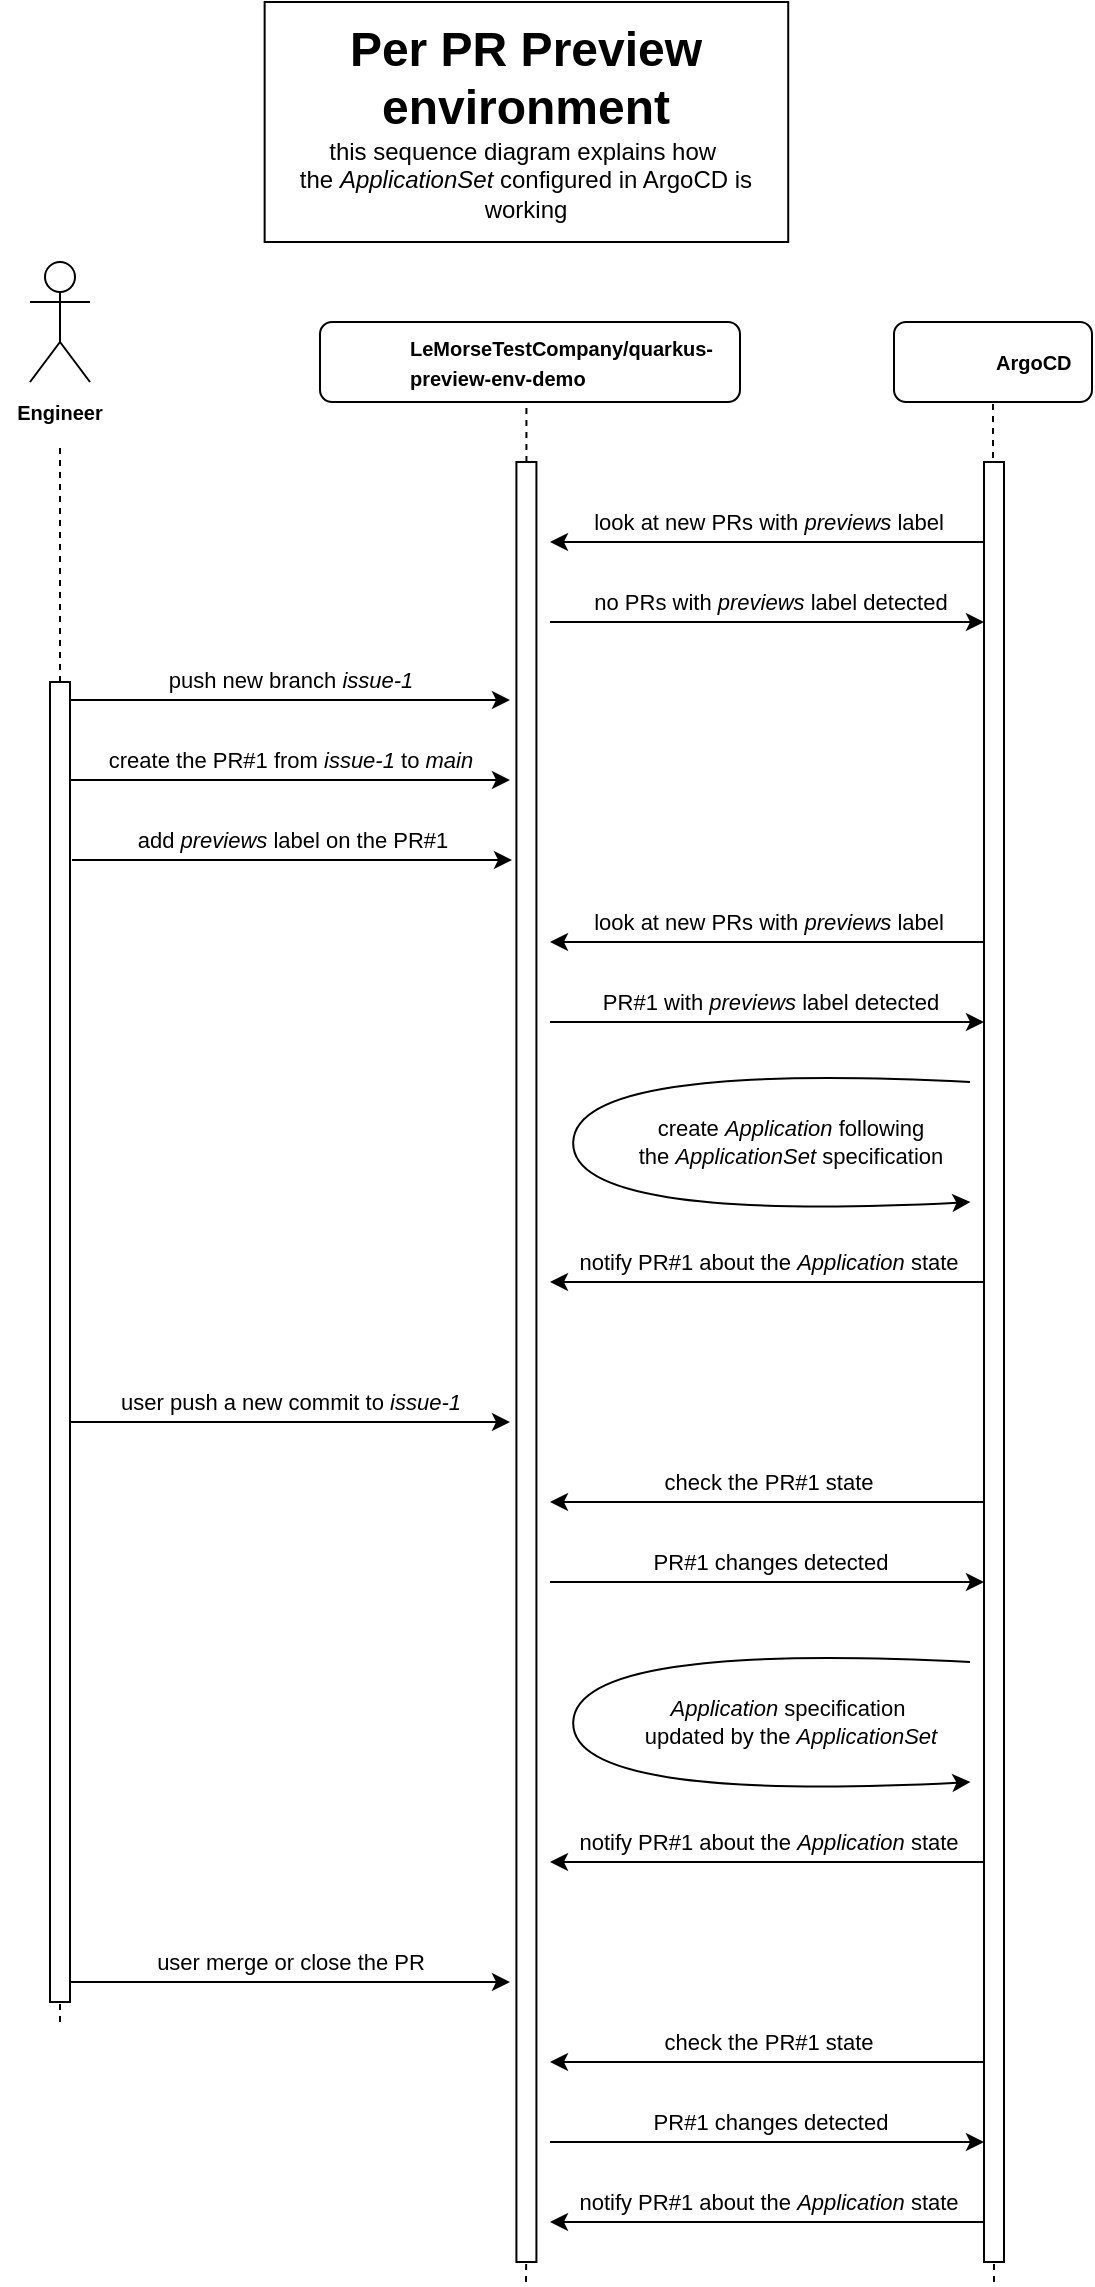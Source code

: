 <mxfile version="24.6.4" type="device">
  <diagram name="Page-1" id="2YBvvXClWsGukQMizWep">
    <mxGraphModel dx="1544" dy="1708" grid="1" gridSize="10" guides="1" tooltips="1" connect="1" arrows="1" fold="1" page="1" pageScale="1" pageWidth="850" pageHeight="1100" math="0" shadow="0">
      <root>
        <mxCell id="0" />
        <mxCell id="1" parent="0" />
        <mxCell id="54l0Yf5PFikX4ML4Pk6u-1" value="" style="endArrow=none;dashed=1;html=1;rounded=0;entryX=0.5;entryY=1;entryDx=0;entryDy=0;" parent="1" target="vBZYP0zTLO_HcX8z-dqD-3" edge="1">
          <mxGeometry width="50" height="50" relative="1" as="geometry">
            <mxPoint x="-41.786" y="120" as="sourcePoint" />
            <mxPoint x="150" y="250" as="targetPoint" />
          </mxGeometry>
        </mxCell>
        <mxCell id="vBZYP0zTLO_HcX8z-dqD-6" value="" style="group" parent="1" vertex="1" connectable="0">
          <mxGeometry x="-145" y="50" width="210" height="40" as="geometry" />
        </mxCell>
        <mxCell id="vBZYP0zTLO_HcX8z-dqD-4" value="" style="rounded=1;whiteSpace=wrap;html=1;" parent="vBZYP0zTLO_HcX8z-dqD-6" vertex="1">
          <mxGeometry width="210" height="40" as="geometry" />
        </mxCell>
        <mxCell id="vBZYP0zTLO_HcX8z-dqD-2" value="" style="shape=image;verticalLabelPosition=bottom;labelBackgroundColor=default;verticalAlign=top;aspect=fixed;imageAspect=0;image=https://cdn-icons-png.flaticon.com/512/25/25231.png;" parent="vBZYP0zTLO_HcX8z-dqD-6" vertex="1">
          <mxGeometry x="8.5" y="10" width="21" height="21" as="geometry" />
        </mxCell>
        <mxCell id="vBZYP0zTLO_HcX8z-dqD-3" value="&lt;b&gt;&lt;font style=&quot;font-size: 10px;&quot;&gt;LeMorseTestCompany/quarkus-preview-env-demo&lt;/font&gt;&lt;/b&gt;" style="text;html=1;align=left;verticalAlign=middle;whiteSpace=wrap;rounded=0;" parent="vBZYP0zTLO_HcX8z-dqD-6" vertex="1">
          <mxGeometry x="42.5" y="5.25" width="121.429" height="28.75" as="geometry" />
        </mxCell>
        <mxCell id="54l0Yf5PFikX4ML4Pk6u-6" value="" style="endArrow=none;dashed=1;html=1;rounded=0;entryX=0.5;entryY=1;entryDx=0;entryDy=0;" parent="1" target="54l0Yf5PFikX4ML4Pk6u-8" edge="1">
          <mxGeometry width="50" height="50" relative="1" as="geometry">
            <mxPoint x="192" y="1030" as="sourcePoint" />
            <mxPoint x="437" y="250" as="targetPoint" />
          </mxGeometry>
        </mxCell>
        <mxCell id="54l0Yf5PFikX4ML4Pk6u-7" value="" style="group" parent="1" vertex="1" connectable="0">
          <mxGeometry x="142" y="50" width="99" height="40" as="geometry" />
        </mxCell>
        <mxCell id="54l0Yf5PFikX4ML4Pk6u-8" value="" style="rounded=1;whiteSpace=wrap;html=1;" parent="54l0Yf5PFikX4ML4Pk6u-7" vertex="1">
          <mxGeometry width="99" height="40" as="geometry" />
        </mxCell>
        <mxCell id="54l0Yf5PFikX4ML4Pk6u-10" value="&lt;b&gt;&lt;font style=&quot;font-size: 10px;&quot;&gt;ArgoCD&lt;/font&gt;&lt;/b&gt;" style="text;html=1;align=left;verticalAlign=middle;whiteSpace=wrap;rounded=0;" parent="54l0Yf5PFikX4ML4Pk6u-7" vertex="1">
          <mxGeometry x="49" y="5.63" width="39.96" height="28.75" as="geometry" />
        </mxCell>
        <mxCell id="54l0Yf5PFikX4ML4Pk6u-4" value="" style="shape=image;verticalLabelPosition=bottom;labelBackgroundColor=default;verticalAlign=top;aspect=fixed;imageAspect=0;image=https://miro.medium.com/v2/resize:fit:1400/1*An25ihShzJkhL3jAwUaWfg.png;imageBorder=none;" parent="54l0Yf5PFikX4ML4Pk6u-7" vertex="1">
          <mxGeometry x="4.243" y="5.248" width="30" height="30" as="geometry" />
        </mxCell>
        <mxCell id="aM9ryv3xv72pqoxQDRHE-6" value="" style="html=1;points=[];perimeter=orthogonalPerimeter;outlineConnect=0;targetShapes=umlLifeline;portConstraint=eastwest;newEdgeStyle={&quot;edgeStyle&quot;:&quot;elbowEdgeStyle&quot;,&quot;elbow&quot;:&quot;vertical&quot;,&quot;curved&quot;:0,&quot;rounded&quot;:0};" parent="1" vertex="1">
          <mxGeometry x="187" y="120" width="10" height="900" as="geometry" />
        </mxCell>
        <mxCell id="54l0Yf5PFikX4ML4Pk6u-11" value="" style="shape=umlActor;verticalLabelPosition=bottom;verticalAlign=top;html=1;outlineConnect=0;" parent="1" vertex="1">
          <mxGeometry x="-290" y="20" width="30" height="60" as="geometry" />
        </mxCell>
        <mxCell id="54l0Yf5PFikX4ML4Pk6u-21" value="" style="endArrow=none;dashed=1;html=1;rounded=0;entryX=0.5;entryY=1;entryDx=0;entryDy=0;" parent="1" source="54l0Yf5PFikX4ML4Pk6u-25" target="54l0Yf5PFikX4ML4Pk6u-22" edge="1">
          <mxGeometry width="50" height="50" relative="1" as="geometry">
            <mxPoint x="-275" y="370" as="sourcePoint" />
            <mxPoint x="-32" y="94" as="targetPoint" />
          </mxGeometry>
        </mxCell>
        <mxCell id="54l0Yf5PFikX4ML4Pk6u-22" value="Engineer" style="text;html=1;align=center;verticalAlign=middle;whiteSpace=wrap;rounded=0;fontSize=10;fontStyle=1" parent="1" vertex="1">
          <mxGeometry x="-305" y="80" width="60" height="30" as="geometry" />
        </mxCell>
        <mxCell id="54l0Yf5PFikX4ML4Pk6u-26" value="" style="endArrow=none;dashed=1;html=1;rounded=0;entryX=0.5;entryY=1;entryDx=0;entryDy=0;" parent="1" target="54l0Yf5PFikX4ML4Pk6u-25" edge="1">
          <mxGeometry width="50" height="50" relative="1" as="geometry">
            <mxPoint x="-275" y="900" as="sourcePoint" />
            <mxPoint x="-275" y="110" as="targetPoint" />
          </mxGeometry>
        </mxCell>
        <mxCell id="54l0Yf5PFikX4ML4Pk6u-25" value="" style="html=1;points=[];perimeter=orthogonalPerimeter;outlineConnect=0;targetShapes=umlLifeline;portConstraint=eastwest;newEdgeStyle={&quot;edgeStyle&quot;:&quot;elbowEdgeStyle&quot;,&quot;elbow&quot;:&quot;vertical&quot;,&quot;curved&quot;:0,&quot;rounded&quot;:0};" parent="1" vertex="1">
          <mxGeometry x="-280" y="230" width="10" height="660" as="geometry" />
        </mxCell>
        <mxCell id="54l0Yf5PFikX4ML4Pk6u-27" value="" style="endArrow=none;dashed=1;html=1;rounded=0;entryX=0.5;entryY=1;entryDx=0;entryDy=0;" parent="1" source="54l0Yf5PFikX4ML4Pk6u-35" edge="1">
          <mxGeometry width="50" height="50" relative="1" as="geometry">
            <mxPoint x="-40" y="960" as="sourcePoint" />
            <mxPoint x="-42" y="310" as="targetPoint" />
          </mxGeometry>
        </mxCell>
        <mxCell id="54l0Yf5PFikX4ML4Pk6u-28" value="push new branch &lt;i&gt;issue-1&lt;/i&gt;" style="endArrow=classic;html=1;rounded=0;" parent="1" edge="1">
          <mxGeometry y="10" width="50" height="50" relative="1" as="geometry">
            <mxPoint x="-270" y="239" as="sourcePoint" />
            <mxPoint x="-50" y="239" as="targetPoint" />
            <mxPoint as="offset" />
          </mxGeometry>
        </mxCell>
        <mxCell id="54l0Yf5PFikX4ML4Pk6u-29" value="create the PR#1 from &lt;i&gt;issue-1&lt;/i&gt;&amp;nbsp;to &lt;i&gt;main&lt;/i&gt;" style="endArrow=classic;html=1;rounded=0;" parent="1" edge="1">
          <mxGeometry y="10" width="50" height="50" relative="1" as="geometry">
            <mxPoint x="-270" y="279" as="sourcePoint" />
            <mxPoint x="-50" y="279" as="targetPoint" />
            <mxPoint as="offset" />
          </mxGeometry>
        </mxCell>
        <mxCell id="54l0Yf5PFikX4ML4Pk6u-30" value="add &lt;i&gt;previews&lt;/i&gt;&amp;nbsp;label on the PR#1" style="endArrow=classic;html=1;rounded=0;" parent="1" edge="1">
          <mxGeometry y="10" width="50" height="50" relative="1" as="geometry">
            <mxPoint x="-269" y="319" as="sourcePoint" />
            <mxPoint x="-49" y="319" as="targetPoint" />
            <mxPoint as="offset" />
          </mxGeometry>
        </mxCell>
        <mxCell id="54l0Yf5PFikX4ML4Pk6u-31" value="look at new PRs with &lt;i&gt;previews&lt;/i&gt; label" style="endArrow=classic;html=1;rounded=0;" parent="1" source="aM9ryv3xv72pqoxQDRHE-6" edge="1">
          <mxGeometry y="-10" width="50" height="50" relative="1" as="geometry">
            <mxPoint x="183" y="160" as="sourcePoint" />
            <mxPoint x="-30" y="160" as="targetPoint" />
            <mxPoint as="offset" />
          </mxGeometry>
        </mxCell>
        <mxCell id="54l0Yf5PFikX4ML4Pk6u-32" value="look at new PRs with &lt;i&gt;previews&lt;/i&gt; label" style="endArrow=classic;html=1;rounded=0;" parent="1" edge="1">
          <mxGeometry y="-10" width="50" height="50" relative="1" as="geometry">
            <mxPoint x="187" y="360" as="sourcePoint" />
            <mxPoint x="-30" y="360" as="targetPoint" />
            <mxPoint as="offset" />
          </mxGeometry>
        </mxCell>
        <mxCell id="54l0Yf5PFikX4ML4Pk6u-33" value="PR#1 with &lt;i&gt;previews&lt;/i&gt;&amp;nbsp;label detected" style="endArrow=classic;html=1;rounded=0;" parent="1" edge="1">
          <mxGeometry x="0.014" y="10" width="50" height="50" relative="1" as="geometry">
            <mxPoint x="-30" y="400" as="sourcePoint" />
            <mxPoint x="187" y="400" as="targetPoint" />
            <mxPoint as="offset" />
          </mxGeometry>
        </mxCell>
        <mxCell id="54l0Yf5PFikX4ML4Pk6u-34" value="no PRs with &lt;i&gt;previews&lt;/i&gt;&amp;nbsp;label detected" style="endArrow=classic;html=1;rounded=0;" parent="1" edge="1">
          <mxGeometry x="0.014" y="10" width="50" height="50" relative="1" as="geometry">
            <mxPoint x="-30" y="200" as="sourcePoint" />
            <mxPoint x="187" y="200" as="targetPoint" />
            <mxPoint as="offset" />
          </mxGeometry>
        </mxCell>
        <mxCell id="54l0Yf5PFikX4ML4Pk6u-36" value="" style="endArrow=none;dashed=1;html=1;rounded=0;" parent="1" edge="1">
          <mxGeometry width="50" height="50" relative="1" as="geometry">
            <mxPoint x="-42" y="1030" as="sourcePoint" />
            <mxPoint x="-41.91" y="1020.0" as="targetPoint" />
          </mxGeometry>
        </mxCell>
        <mxCell id="54l0Yf5PFikX4ML4Pk6u-35" value="" style="html=1;points=[];perimeter=orthogonalPerimeter;outlineConnect=0;targetShapes=umlLifeline;portConstraint=eastwest;newEdgeStyle={&quot;edgeStyle&quot;:&quot;elbowEdgeStyle&quot;,&quot;elbow&quot;:&quot;vertical&quot;,&quot;curved&quot;:0,&quot;rounded&quot;:0};" parent="1" vertex="1">
          <mxGeometry x="-46.79" y="120" width="10" height="900" as="geometry" />
        </mxCell>
        <mxCell id="54l0Yf5PFikX4ML4Pk6u-38" value="notify PR#1 about the &lt;i&gt;Application&lt;/i&gt;&amp;nbsp;state" style="endArrow=classic;html=1;rounded=0;" parent="1" edge="1">
          <mxGeometry y="-10" width="50" height="50" relative="1" as="geometry">
            <mxPoint x="187" y="530" as="sourcePoint" />
            <mxPoint x="-30" y="530" as="targetPoint" />
            <mxPoint as="offset" />
          </mxGeometry>
        </mxCell>
        <mxCell id="54l0Yf5PFikX4ML4Pk6u-40" value="user push a new commit to &lt;i&gt;issue-1&lt;/i&gt;" style="endArrow=classic;html=1;rounded=0;" parent="1" edge="1">
          <mxGeometry y="10" width="50" height="50" relative="1" as="geometry">
            <mxPoint x="-270" y="600" as="sourcePoint" />
            <mxPoint x="-50" y="600" as="targetPoint" />
            <mxPoint as="offset" />
          </mxGeometry>
        </mxCell>
        <mxCell id="54l0Yf5PFikX4ML4Pk6u-43" value="check the PR#1 state" style="endArrow=classic;html=1;rounded=0;" parent="1" edge="1">
          <mxGeometry y="-10" width="50" height="50" relative="1" as="geometry">
            <mxPoint x="187" y="640" as="sourcePoint" />
            <mxPoint x="-30" y="640" as="targetPoint" />
            <mxPoint as="offset" />
          </mxGeometry>
        </mxCell>
        <mxCell id="54l0Yf5PFikX4ML4Pk6u-45" value="create &lt;i&gt;Application&lt;/i&gt; following &lt;br&gt;the &lt;i&gt;ApplicationSet&lt;/i&gt; specification" style="curved=1;endArrow=classic;html=1;rounded=0;" parent="1" edge="1">
          <mxGeometry x="0.629" y="34" width="50" height="50" relative="1" as="geometry">
            <mxPoint x="180" y="430" as="sourcePoint" />
            <mxPoint x="180.21" y="490" as="targetPoint" />
            <Array as="points">
              <mxPoint x="-16.79" y="420" />
              <mxPoint x="-20" y="500" />
            </Array>
            <mxPoint as="offset" />
          </mxGeometry>
        </mxCell>
        <mxCell id="54l0Yf5PFikX4ML4Pk6u-46" value="user merge or close the PR" style="endArrow=classic;html=1;rounded=0;" parent="1" edge="1">
          <mxGeometry y="10" width="50" height="50" relative="1" as="geometry">
            <mxPoint x="-270" y="880" as="sourcePoint" />
            <mxPoint x="-50" y="880" as="targetPoint" />
            <mxPoint as="offset" />
          </mxGeometry>
        </mxCell>
        <mxCell id="54l0Yf5PFikX4ML4Pk6u-47" value="PR#1 changes detected" style="endArrow=classic;html=1;rounded=0;" parent="1" edge="1">
          <mxGeometry x="0.014" y="10" width="50" height="50" relative="1" as="geometry">
            <mxPoint x="-30" y="680" as="sourcePoint" />
            <mxPoint x="187" y="680" as="targetPoint" />
            <mxPoint as="offset" />
          </mxGeometry>
        </mxCell>
        <mxCell id="54l0Yf5PFikX4ML4Pk6u-48" value="&lt;i&gt;Application&lt;/i&gt;&amp;nbsp;specification&amp;nbsp;&lt;div&gt;updated by the &lt;i&gt;ApplicationSet&lt;/i&gt;&lt;/div&gt;" style="curved=1;endArrow=classic;html=1;rounded=0;" parent="1" edge="1">
          <mxGeometry x="0.629" y="34" width="50" height="50" relative="1" as="geometry">
            <mxPoint x="180" y="720" as="sourcePoint" />
            <mxPoint x="180.21" y="780" as="targetPoint" />
            <Array as="points">
              <mxPoint x="-16.79" y="710" />
              <mxPoint x="-20" y="790" />
            </Array>
            <mxPoint as="offset" />
          </mxGeometry>
        </mxCell>
        <mxCell id="54l0Yf5PFikX4ML4Pk6u-49" value="notify PR#1 about the &lt;i&gt;Application&lt;/i&gt;&amp;nbsp;state" style="endArrow=classic;html=1;rounded=0;" parent="1" edge="1">
          <mxGeometry y="-10" width="50" height="50" relative="1" as="geometry">
            <mxPoint x="187" y="820" as="sourcePoint" />
            <mxPoint x="-30" y="820" as="targetPoint" />
            <mxPoint as="offset" />
          </mxGeometry>
        </mxCell>
        <mxCell id="54l0Yf5PFikX4ML4Pk6u-50" value="check the PR#1 state" style="endArrow=classic;html=1;rounded=0;" parent="1" edge="1">
          <mxGeometry y="-10" width="50" height="50" relative="1" as="geometry">
            <mxPoint x="187" y="920" as="sourcePoint" />
            <mxPoint x="-30" y="920" as="targetPoint" />
            <mxPoint as="offset" />
          </mxGeometry>
        </mxCell>
        <mxCell id="54l0Yf5PFikX4ML4Pk6u-51" value="PR#1 changes detected" style="endArrow=classic;html=1;rounded=0;" parent="1" edge="1">
          <mxGeometry x="0.014" y="10" width="50" height="50" relative="1" as="geometry">
            <mxPoint x="-30" y="960" as="sourcePoint" />
            <mxPoint x="187" y="960" as="targetPoint" />
            <mxPoint as="offset" />
          </mxGeometry>
        </mxCell>
        <mxCell id="54l0Yf5PFikX4ML4Pk6u-52" value="notify PR#1 about the &lt;i&gt;Application&lt;/i&gt;&amp;nbsp;state" style="endArrow=classic;html=1;rounded=0;" parent="1" edge="1">
          <mxGeometry y="-10" width="50" height="50" relative="1" as="geometry">
            <mxPoint x="187" y="1000" as="sourcePoint" />
            <mxPoint x="-30" y="1000" as="targetPoint" />
            <mxPoint as="offset" />
          </mxGeometry>
        </mxCell>
        <mxCell id="54l0Yf5PFikX4ML4Pk6u-53" value="Per PR Preview environment&lt;div style=&quot;font-size: 12px;&quot;&gt;&lt;span style=&quot;font-weight: normal;&quot;&gt;this sequence diagram explains how&amp;nbsp; the&amp;nbsp;&lt;i&gt;ApplicationSet&lt;/i&gt;&amp;nbsp;configured in ArgoCD is working&lt;br&gt;&lt;/span&gt;&lt;/div&gt;" style="text;html=1;align=center;verticalAlign=middle;whiteSpace=wrap;rounded=0;fontSize=24;fontStyle=1;strokeColor=default;" parent="1" vertex="1">
          <mxGeometry x="-172.68" y="-110" width="261.79" height="120" as="geometry" />
        </mxCell>
      </root>
    </mxGraphModel>
  </diagram>
</mxfile>
